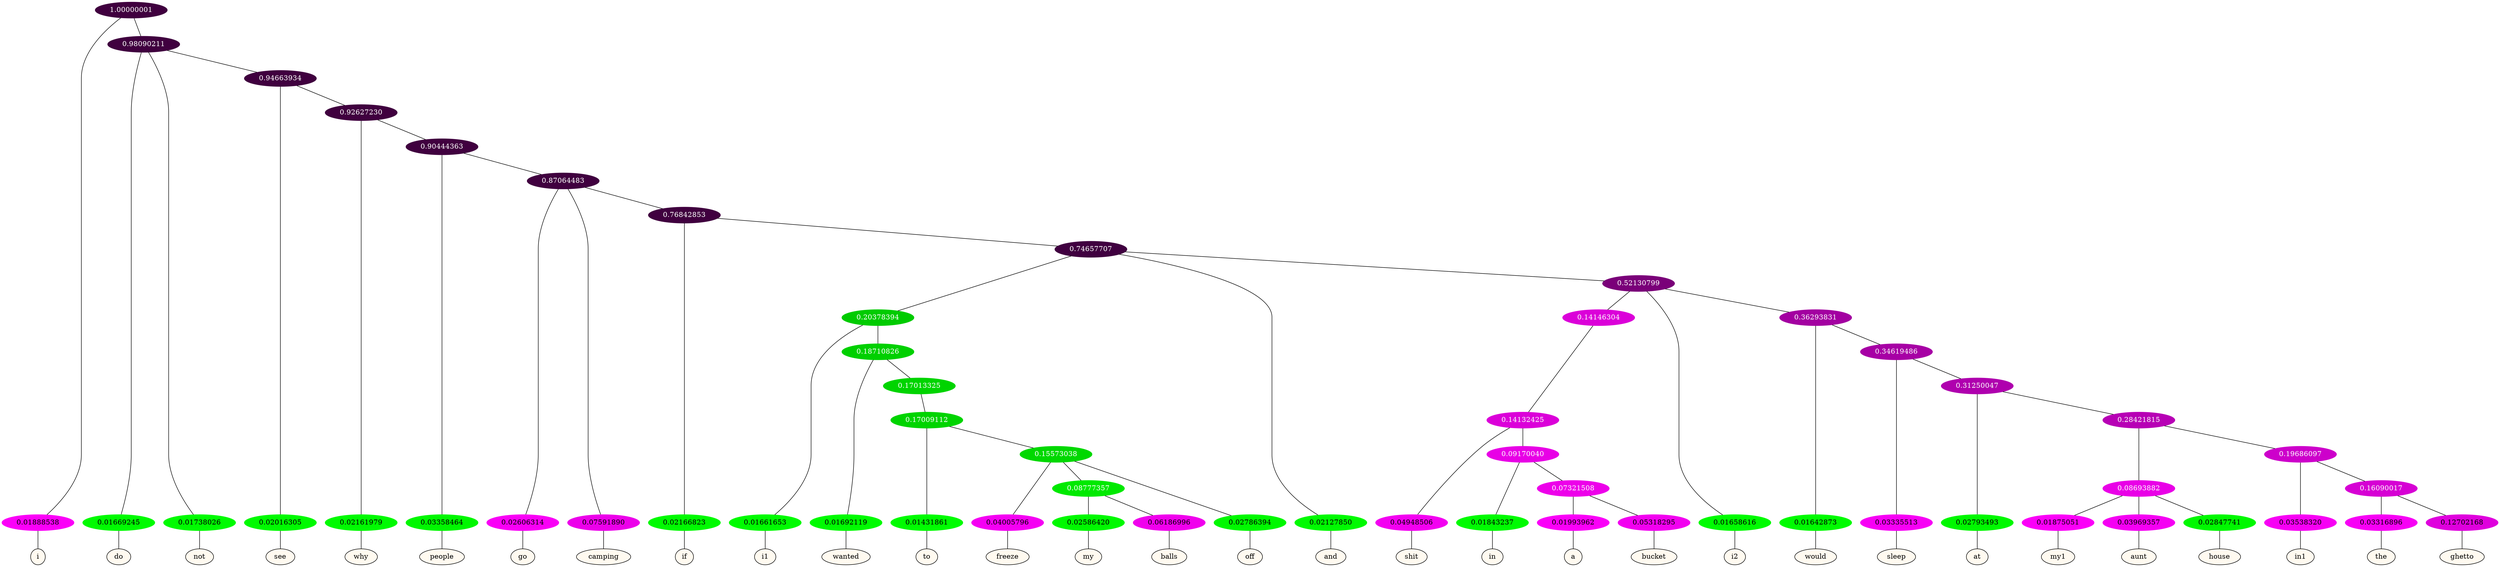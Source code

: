 graph {
	node [format=png height=0.15 nodesep=0.001 ordering=out overlap=prism overlap_scaling=0.01 ranksep=0.001 ratio=0.2 style=filled width=0.15]
	{
		rank=same
		a_w_1 [label=i color=black fillcolor=floralwhite style="filled,solid"]
		a_w_3 [label=do color=black fillcolor=floralwhite style="filled,solid"]
		a_w_4 [label=not color=black fillcolor=floralwhite style="filled,solid"]
		a_w_6 [label=see color=black fillcolor=floralwhite style="filled,solid"]
		a_w_8 [label=why color=black fillcolor=floralwhite style="filled,solid"]
		a_w_10 [label=people color=black fillcolor=floralwhite style="filled,solid"]
		a_w_12 [label=go color=black fillcolor=floralwhite style="filled,solid"]
		a_w_13 [label=camping color=black fillcolor=floralwhite style="filled,solid"]
		a_w_15 [label=if color=black fillcolor=floralwhite style="filled,solid"]
		a_w_20 [label=i1 color=black fillcolor=floralwhite style="filled,solid"]
		a_w_25 [label=wanted color=black fillcolor=floralwhite style="filled,solid"]
		a_w_35 [label=to color=black fillcolor=floralwhite style="filled,solid"]
		a_w_41 [label=freeze color=black fillcolor=floralwhite style="filled,solid"]
		a_w_48 [label=my color=black fillcolor=floralwhite style="filled,solid"]
		a_w_49 [label=balls color=black fillcolor=floralwhite style="filled,solid"]
		a_w_43 [label=off color=black fillcolor=floralwhite style="filled,solid"]
		a_w_18 [label=and color=black fillcolor=floralwhite style="filled,solid"]
		a_w_31 [label=shit color=black fillcolor=floralwhite style="filled,solid"]
		a_w_37 [label=in color=black fillcolor=floralwhite style="filled,solid"]
		a_w_44 [label=a color=black fillcolor=floralwhite style="filled,solid"]
		a_w_45 [label=bucket color=black fillcolor=floralwhite style="filled,solid"]
		a_w_23 [label=i2 color=black fillcolor=floralwhite style="filled,solid"]
		a_w_28 [label=would color=black fillcolor=floralwhite style="filled,solid"]
		a_w_33 [label=sleep color=black fillcolor=floralwhite style="filled,solid"]
		a_w_39 [label=at color=black fillcolor=floralwhite style="filled,solid"]
		a_w_50 [label=my1 color=black fillcolor=floralwhite style="filled,solid"]
		a_w_51 [label=aunt color=black fillcolor=floralwhite style="filled,solid"]
		a_w_52 [label=house color=black fillcolor=floralwhite style="filled,solid"]
		a_w_53 [label=in1 color=black fillcolor=floralwhite style="filled,solid"]
		a_w_55 [label=the color=black fillcolor=floralwhite style="filled,solid"]
		a_w_56 [label=ghetto color=black fillcolor=floralwhite style="filled,solid"]
	}
	a_n_1 -- a_w_1
	a_n_3 -- a_w_3
	a_n_4 -- a_w_4
	a_n_6 -- a_w_6
	a_n_8 -- a_w_8
	a_n_10 -- a_w_10
	a_n_12 -- a_w_12
	a_n_13 -- a_w_13
	a_n_15 -- a_w_15
	a_n_20 -- a_w_20
	a_n_25 -- a_w_25
	a_n_35 -- a_w_35
	a_n_41 -- a_w_41
	a_n_48 -- a_w_48
	a_n_49 -- a_w_49
	a_n_43 -- a_w_43
	a_n_18 -- a_w_18
	a_n_31 -- a_w_31
	a_n_37 -- a_w_37
	a_n_44 -- a_w_44
	a_n_45 -- a_w_45
	a_n_23 -- a_w_23
	a_n_28 -- a_w_28
	a_n_33 -- a_w_33
	a_n_39 -- a_w_39
	a_n_50 -- a_w_50
	a_n_51 -- a_w_51
	a_n_52 -- a_w_52
	a_n_53 -- a_w_53
	a_n_55 -- a_w_55
	a_n_56 -- a_w_56
	{
		rank=same
		a_n_1 [label=0.01888538 color="0.835 1.000 0.981" fontcolor=black]
		a_n_3 [label=0.01669245 color="0.334 1.000 0.983" fontcolor=black]
		a_n_4 [label=0.01738026 color="0.334 1.000 0.983" fontcolor=black]
		a_n_6 [label=0.02016305 color="0.334 1.000 0.980" fontcolor=black]
		a_n_8 [label=0.02161979 color="0.334 1.000 0.978" fontcolor=black]
		a_n_10 [label=0.03358464 color="0.334 1.000 0.966" fontcolor=black]
		a_n_12 [label=0.02606314 color="0.835 1.000 0.974" fontcolor=black]
		a_n_13 [label=0.07591890 color="0.835 1.000 0.924" fontcolor=black]
		a_n_15 [label=0.02166823 color="0.334 1.000 0.978" fontcolor=black]
		a_n_20 [label=0.01661653 color="0.334 1.000 0.983" fontcolor=black]
		a_n_25 [label=0.01692119 color="0.334 1.000 0.983" fontcolor=black]
		a_n_35 [label=0.01431861 color="0.334 1.000 0.986" fontcolor=black]
		a_n_41 [label=0.04005796 color="0.835 1.000 0.960" fontcolor=black]
		a_n_48 [label=0.02586420 color="0.334 1.000 0.974" fontcolor=black]
		a_n_49 [label=0.06186996 color="0.835 1.000 0.938" fontcolor=black]
		a_n_43 [label=0.02786394 color="0.334 1.000 0.972" fontcolor=black]
		a_n_18 [label=0.02127850 color="0.334 1.000 0.979" fontcolor=black]
		a_n_31 [label=0.04948506 color="0.835 1.000 0.951" fontcolor=black]
		a_n_37 [label=0.01843237 color="0.334 1.000 0.982" fontcolor=black]
		a_n_44 [label=0.01993962 color="0.835 1.000 0.980" fontcolor=black]
		a_n_45 [label=0.05318295 color="0.835 1.000 0.947" fontcolor=black]
		a_n_23 [label=0.01658616 color="0.334 1.000 0.983" fontcolor=black]
		a_n_28 [label=0.01642873 color="0.334 1.000 0.984" fontcolor=black]
		a_n_33 [label=0.03335513 color="0.835 1.000 0.967" fontcolor=black]
		a_n_39 [label=0.02793493 color="0.334 1.000 0.972" fontcolor=black]
		a_n_50 [label=0.01875051 color="0.835 1.000 0.981" fontcolor=black]
		a_n_51 [label=0.03969357 color="0.835 1.000 0.960" fontcolor=black]
		a_n_52 [label=0.02847741 color="0.334 1.000 0.972" fontcolor=black]
		a_n_53 [label=0.03538320 color="0.835 1.000 0.965" fontcolor=black]
		a_n_55 [label=0.03316896 color="0.835 1.000 0.967" fontcolor=black]
		a_n_56 [label=0.12702168 color="0.835 1.000 0.873" fontcolor=black]
	}
	a_n_0 [label=1.00000001 color="0.835 1.000 0.250" fontcolor=grey99]
	a_n_0 -- a_n_1
	a_n_2 [label=0.98090211 color="0.835 1.000 0.250" fontcolor=grey99]
	a_n_0 -- a_n_2
	a_n_2 -- a_n_3
	a_n_2 -- a_n_4
	a_n_5 [label=0.94663934 color="0.835 1.000 0.250" fontcolor=grey99]
	a_n_2 -- a_n_5
	a_n_5 -- a_n_6
	a_n_7 [label=0.92627230 color="0.835 1.000 0.250" fontcolor=grey99]
	a_n_5 -- a_n_7
	a_n_7 -- a_n_8
	a_n_9 [label=0.90444363 color="0.835 1.000 0.250" fontcolor=grey99]
	a_n_7 -- a_n_9
	a_n_9 -- a_n_10
	a_n_11 [label=0.87064483 color="0.835 1.000 0.250" fontcolor=grey99]
	a_n_9 -- a_n_11
	a_n_11 -- a_n_12
	a_n_11 -- a_n_13
	a_n_14 [label=0.76842853 color="0.835 1.000 0.250" fontcolor=grey99]
	a_n_11 -- a_n_14
	a_n_14 -- a_n_15
	a_n_16 [label=0.74657707 color="0.835 1.000 0.253" fontcolor=grey99]
	a_n_14 -- a_n_16
	a_n_17 [label=0.20378394 color="0.334 1.000 0.796" fontcolor=grey99]
	a_n_16 -- a_n_17
	a_n_16 -- a_n_18
	a_n_19 [label=0.52130799 color="0.835 1.000 0.479" fontcolor=grey99]
	a_n_16 -- a_n_19
	a_n_17 -- a_n_20
	a_n_21 [label=0.18710826 color="0.334 1.000 0.813" fontcolor=grey99]
	a_n_17 -- a_n_21
	a_n_22 [label=0.14146304 color="0.835 1.000 0.859" fontcolor=grey99]
	a_n_19 -- a_n_22
	a_n_19 -- a_n_23
	a_n_24 [label=0.36293831 color="0.835 1.000 0.637" fontcolor=grey99]
	a_n_19 -- a_n_24
	a_n_21 -- a_n_25
	a_n_26 [label=0.17013325 color="0.334 1.000 0.830" fontcolor=grey99]
	a_n_21 -- a_n_26
	a_n_27 [label=0.14132425 color="0.835 1.000 0.859" fontcolor=grey99]
	a_n_22 -- a_n_27
	a_n_24 -- a_n_28
	a_n_29 [label=0.34619486 color="0.835 1.000 0.654" fontcolor=grey99]
	a_n_24 -- a_n_29
	a_n_30 [label=0.17009112 color="0.334 1.000 0.830" fontcolor=grey99]
	a_n_26 -- a_n_30
	a_n_27 -- a_n_31
	a_n_32 [label=0.09170040 color="0.835 1.000 0.908" fontcolor=grey99]
	a_n_27 -- a_n_32
	a_n_29 -- a_n_33
	a_n_34 [label=0.31250047 color="0.835 1.000 0.687" fontcolor=grey99]
	a_n_29 -- a_n_34
	a_n_30 -- a_n_35
	a_n_36 [label=0.15573038 color="0.334 1.000 0.844" fontcolor=grey99]
	a_n_30 -- a_n_36
	a_n_32 -- a_n_37
	a_n_38 [label=0.07321508 color="0.835 1.000 0.927" fontcolor=grey99]
	a_n_32 -- a_n_38
	a_n_34 -- a_n_39
	a_n_40 [label=0.28421815 color="0.835 1.000 0.716" fontcolor=grey99]
	a_n_34 -- a_n_40
	a_n_36 -- a_n_41
	a_n_42 [label=0.08777357 color="0.334 1.000 0.912" fontcolor=grey99]
	a_n_36 -- a_n_42
	a_n_36 -- a_n_43
	a_n_38 -- a_n_44
	a_n_38 -- a_n_45
	a_n_46 [label=0.08693882 color="0.835 1.000 0.913" fontcolor=grey99]
	a_n_40 -- a_n_46
	a_n_47 [label=0.19686097 color="0.835 1.000 0.803" fontcolor=grey99]
	a_n_40 -- a_n_47
	a_n_42 -- a_n_48
	a_n_42 -- a_n_49
	a_n_46 -- a_n_50
	a_n_46 -- a_n_51
	a_n_46 -- a_n_52
	a_n_47 -- a_n_53
	a_n_54 [label=0.16090017 color="0.835 1.000 0.839" fontcolor=grey99]
	a_n_47 -- a_n_54
	a_n_54 -- a_n_55
	a_n_54 -- a_n_56
}
